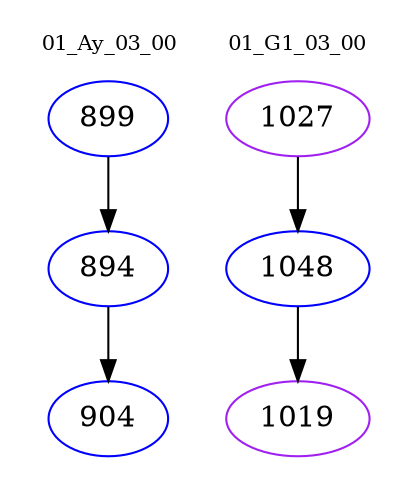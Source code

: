digraph{
subgraph cluster_0 {
color = white
label = "01_Ay_03_00";
fontsize=10;
T0_899 [label="899", color="blue"]
T0_899 -> T0_894 [color="black"]
T0_894 [label="894", color="blue"]
T0_894 -> T0_904 [color="black"]
T0_904 [label="904", color="blue"]
}
subgraph cluster_1 {
color = white
label = "01_G1_03_00";
fontsize=10;
T1_1027 [label="1027", color="purple"]
T1_1027 -> T1_1048 [color="black"]
T1_1048 [label="1048", color="blue"]
T1_1048 -> T1_1019 [color="black"]
T1_1019 [label="1019", color="purple"]
}
}
